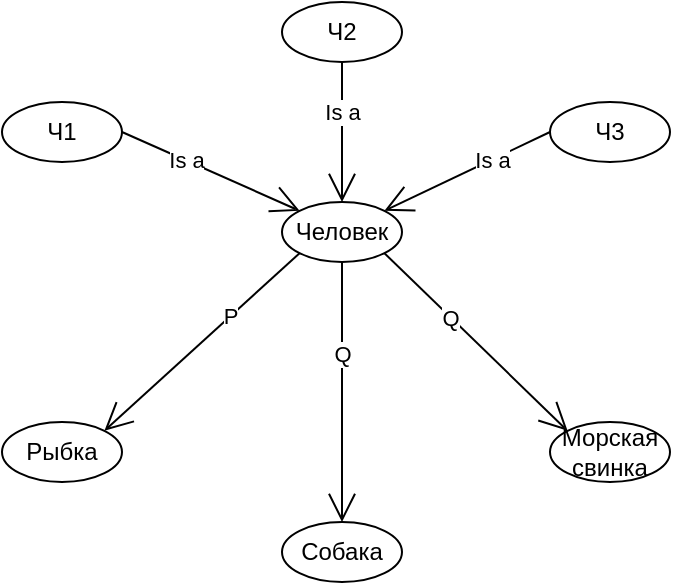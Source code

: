 <mxfile version="22.1.7" type="github">
  <diagram name="Страница — 1" id="lloAKO8NWBnmGpPpq5M4">
    <mxGraphModel dx="691" dy="383" grid="1" gridSize="10" guides="1" tooltips="1" connect="1" arrows="1" fold="1" page="1" pageScale="1" pageWidth="827" pageHeight="1169" math="0" shadow="0">
      <root>
        <mxCell id="0" />
        <mxCell id="1" parent="0" />
        <mxCell id="igG9tNTRTwd6ONi_kht--1" value="Человек" style="ellipse;whiteSpace=wrap;html=1;" vertex="1" parent="1">
          <mxGeometry x="280" y="530" width="60" height="30" as="geometry" />
        </mxCell>
        <mxCell id="igG9tNTRTwd6ONi_kht--3" value="Морская свинка" style="ellipse;whiteSpace=wrap;html=1;" vertex="1" parent="1">
          <mxGeometry x="414" y="640" width="60" height="30" as="geometry" />
        </mxCell>
        <mxCell id="igG9tNTRTwd6ONi_kht--4" value="Рыбка" style="ellipse;whiteSpace=wrap;html=1;" vertex="1" parent="1">
          <mxGeometry x="140" y="640" width="60" height="30" as="geometry" />
        </mxCell>
        <mxCell id="igG9tNTRTwd6ONi_kht--6" value="Собака" style="ellipse;whiteSpace=wrap;html=1;" vertex="1" parent="1">
          <mxGeometry x="280" y="690" width="60" height="30" as="geometry" />
        </mxCell>
        <mxCell id="igG9tNTRTwd6ONi_kht--8" value="Ч1" style="ellipse;whiteSpace=wrap;html=1;" vertex="1" parent="1">
          <mxGeometry x="140" y="480" width="60" height="30" as="geometry" />
        </mxCell>
        <mxCell id="igG9tNTRTwd6ONi_kht--9" value="Ч2" style="ellipse;whiteSpace=wrap;html=1;" vertex="1" parent="1">
          <mxGeometry x="280" y="430" width="60" height="30" as="geometry" />
        </mxCell>
        <mxCell id="igG9tNTRTwd6ONi_kht--10" value="Ч3" style="ellipse;whiteSpace=wrap;html=1;" vertex="1" parent="1">
          <mxGeometry x="414" y="480" width="60" height="30" as="geometry" />
        </mxCell>
        <mxCell id="igG9tNTRTwd6ONi_kht--11" value="" style="endArrow=open;endFill=1;endSize=12;html=1;rounded=0;exitX=1;exitY=0.5;exitDx=0;exitDy=0;entryX=0;entryY=0;entryDx=0;entryDy=0;" edge="1" parent="1" source="igG9tNTRTwd6ONi_kht--8" target="igG9tNTRTwd6ONi_kht--1">
          <mxGeometry width="160" relative="1" as="geometry">
            <mxPoint x="240" y="450" as="sourcePoint" />
            <mxPoint x="400" y="450" as="targetPoint" />
          </mxGeometry>
        </mxCell>
        <mxCell id="igG9tNTRTwd6ONi_kht--12" value="Is a" style="edgeLabel;html=1;align=center;verticalAlign=middle;resizable=0;points=[];" vertex="1" connectable="0" parent="igG9tNTRTwd6ONi_kht--11">
          <mxGeometry x="-0.29" relative="1" as="geometry">
            <mxPoint as="offset" />
          </mxGeometry>
        </mxCell>
        <mxCell id="igG9tNTRTwd6ONi_kht--13" value="" style="endArrow=open;endFill=1;endSize=12;html=1;rounded=0;exitX=0.5;exitY=1;exitDx=0;exitDy=0;entryX=0.5;entryY=0;entryDx=0;entryDy=0;" edge="1" parent="1" source="igG9tNTRTwd6ONi_kht--9" target="igG9tNTRTwd6ONi_kht--1">
          <mxGeometry width="160" relative="1" as="geometry">
            <mxPoint x="310" y="560" as="sourcePoint" />
            <mxPoint x="399" y="599" as="targetPoint" />
          </mxGeometry>
        </mxCell>
        <mxCell id="igG9tNTRTwd6ONi_kht--14" value="Is a" style="edgeLabel;html=1;align=center;verticalAlign=middle;resizable=0;points=[];" vertex="1" connectable="0" parent="igG9tNTRTwd6ONi_kht--13">
          <mxGeometry x="-0.29" relative="1" as="geometry">
            <mxPoint as="offset" />
          </mxGeometry>
        </mxCell>
        <mxCell id="igG9tNTRTwd6ONi_kht--15" value="" style="endArrow=open;endFill=1;endSize=12;html=1;rounded=0;exitX=0;exitY=0.5;exitDx=0;exitDy=0;entryX=1;entryY=0;entryDx=0;entryDy=0;" edge="1" parent="1" source="igG9tNTRTwd6ONi_kht--10" target="igG9tNTRTwd6ONi_kht--1">
          <mxGeometry width="160" relative="1" as="geometry">
            <mxPoint x="220" y="515" as="sourcePoint" />
            <mxPoint x="309" y="554" as="targetPoint" />
          </mxGeometry>
        </mxCell>
        <mxCell id="igG9tNTRTwd6ONi_kht--16" value="Is a" style="edgeLabel;html=1;align=center;verticalAlign=middle;resizable=0;points=[];" vertex="1" connectable="0" parent="igG9tNTRTwd6ONi_kht--15">
          <mxGeometry x="-0.29" relative="1" as="geometry">
            <mxPoint as="offset" />
          </mxGeometry>
        </mxCell>
        <mxCell id="igG9tNTRTwd6ONi_kht--17" value="" style="endArrow=open;endFill=1;endSize=12;html=1;rounded=0;exitX=0;exitY=1;exitDx=0;exitDy=0;entryX=1;entryY=0;entryDx=0;entryDy=0;" edge="1" parent="1" source="igG9tNTRTwd6ONi_kht--1" target="igG9tNTRTwd6ONi_kht--4">
          <mxGeometry width="160" relative="1" as="geometry">
            <mxPoint x="251" y="620" as="sourcePoint" />
            <mxPoint x="340" y="659" as="targetPoint" />
          </mxGeometry>
        </mxCell>
        <mxCell id="igG9tNTRTwd6ONi_kht--18" value="P" style="edgeLabel;html=1;align=center;verticalAlign=middle;resizable=0;points=[];" vertex="1" connectable="0" parent="igG9tNTRTwd6ONi_kht--17">
          <mxGeometry x="-0.29" relative="1" as="geometry">
            <mxPoint as="offset" />
          </mxGeometry>
        </mxCell>
        <mxCell id="igG9tNTRTwd6ONi_kht--19" value="" style="endArrow=open;endFill=1;endSize=12;html=1;rounded=0;exitX=0.5;exitY=1;exitDx=0;exitDy=0;entryX=0.5;entryY=0;entryDx=0;entryDy=0;" edge="1" parent="1" source="igG9tNTRTwd6ONi_kht--1" target="igG9tNTRTwd6ONi_kht--6">
          <mxGeometry width="160" relative="1" as="geometry">
            <mxPoint x="368" y="585" as="sourcePoint" />
            <mxPoint x="270" y="673" as="targetPoint" />
          </mxGeometry>
        </mxCell>
        <mxCell id="igG9tNTRTwd6ONi_kht--20" value="Q" style="edgeLabel;html=1;align=center;verticalAlign=middle;resizable=0;points=[];" vertex="1" connectable="0" parent="igG9tNTRTwd6ONi_kht--19">
          <mxGeometry x="-0.29" relative="1" as="geometry">
            <mxPoint as="offset" />
          </mxGeometry>
        </mxCell>
        <mxCell id="igG9tNTRTwd6ONi_kht--21" value="" style="endArrow=open;endFill=1;endSize=12;html=1;rounded=0;exitX=1;exitY=1;exitDx=0;exitDy=0;entryX=0;entryY=0;entryDx=0;entryDy=0;" edge="1" parent="1" source="igG9tNTRTwd6ONi_kht--1" target="igG9tNTRTwd6ONi_kht--3">
          <mxGeometry width="160" relative="1" as="geometry">
            <mxPoint x="350" y="570" as="sourcePoint" />
            <mxPoint x="350" y="700" as="targetPoint" />
          </mxGeometry>
        </mxCell>
        <mxCell id="igG9tNTRTwd6ONi_kht--22" value="Q" style="edgeLabel;html=1;align=center;verticalAlign=middle;resizable=0;points=[];" vertex="1" connectable="0" parent="igG9tNTRTwd6ONi_kht--21">
          <mxGeometry x="-0.29" relative="1" as="geometry">
            <mxPoint as="offset" />
          </mxGeometry>
        </mxCell>
      </root>
    </mxGraphModel>
  </diagram>
</mxfile>
